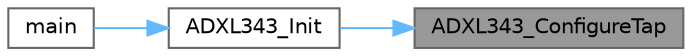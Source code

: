 digraph "ADXL343_ConfigureTap"
{
 // LATEX_PDF_SIZE
  bgcolor="transparent";
  edge [fontname=Helvetica,fontsize=10,labelfontname=Helvetica,labelfontsize=10];
  node [fontname=Helvetica,fontsize=10,shape=box,height=0.2,width=0.4];
  rankdir="RL";
  Node1 [id="Node000001",label="ADXL343_ConfigureTap",height=0.2,width=0.4,color="gray40", fillcolor="grey60", style="filled", fontcolor="black",tooltip="Configures single-tap detection for the ADXL343."];
  Node1 -> Node2 [id="edge3_Node000001_Node000002",dir="back",color="steelblue1",style="solid",tooltip=" "];
  Node2 [id="Node000002",label="ADXL343_Init",height=0.2,width=0.4,color="grey40", fillcolor="white", style="filled",URL="$driver__ADXL343_8c.html#ac75b471ef5ee00618abe6cc7cdc9ba46",tooltip="Initializes the ADXL343 accelerometer."];
  Node2 -> Node3 [id="edge4_Node000002_Node000003",dir="back",color="steelblue1",style="solid",tooltip=" "];
  Node3 [id="Node000003",label="main",height=0.2,width=0.4,color="grey40", fillcolor="white", style="filled",URL="$main_8c.html#a840291bc02cba5474a4cb46a9b9566fe",tooltip="The application entry point."];
}
